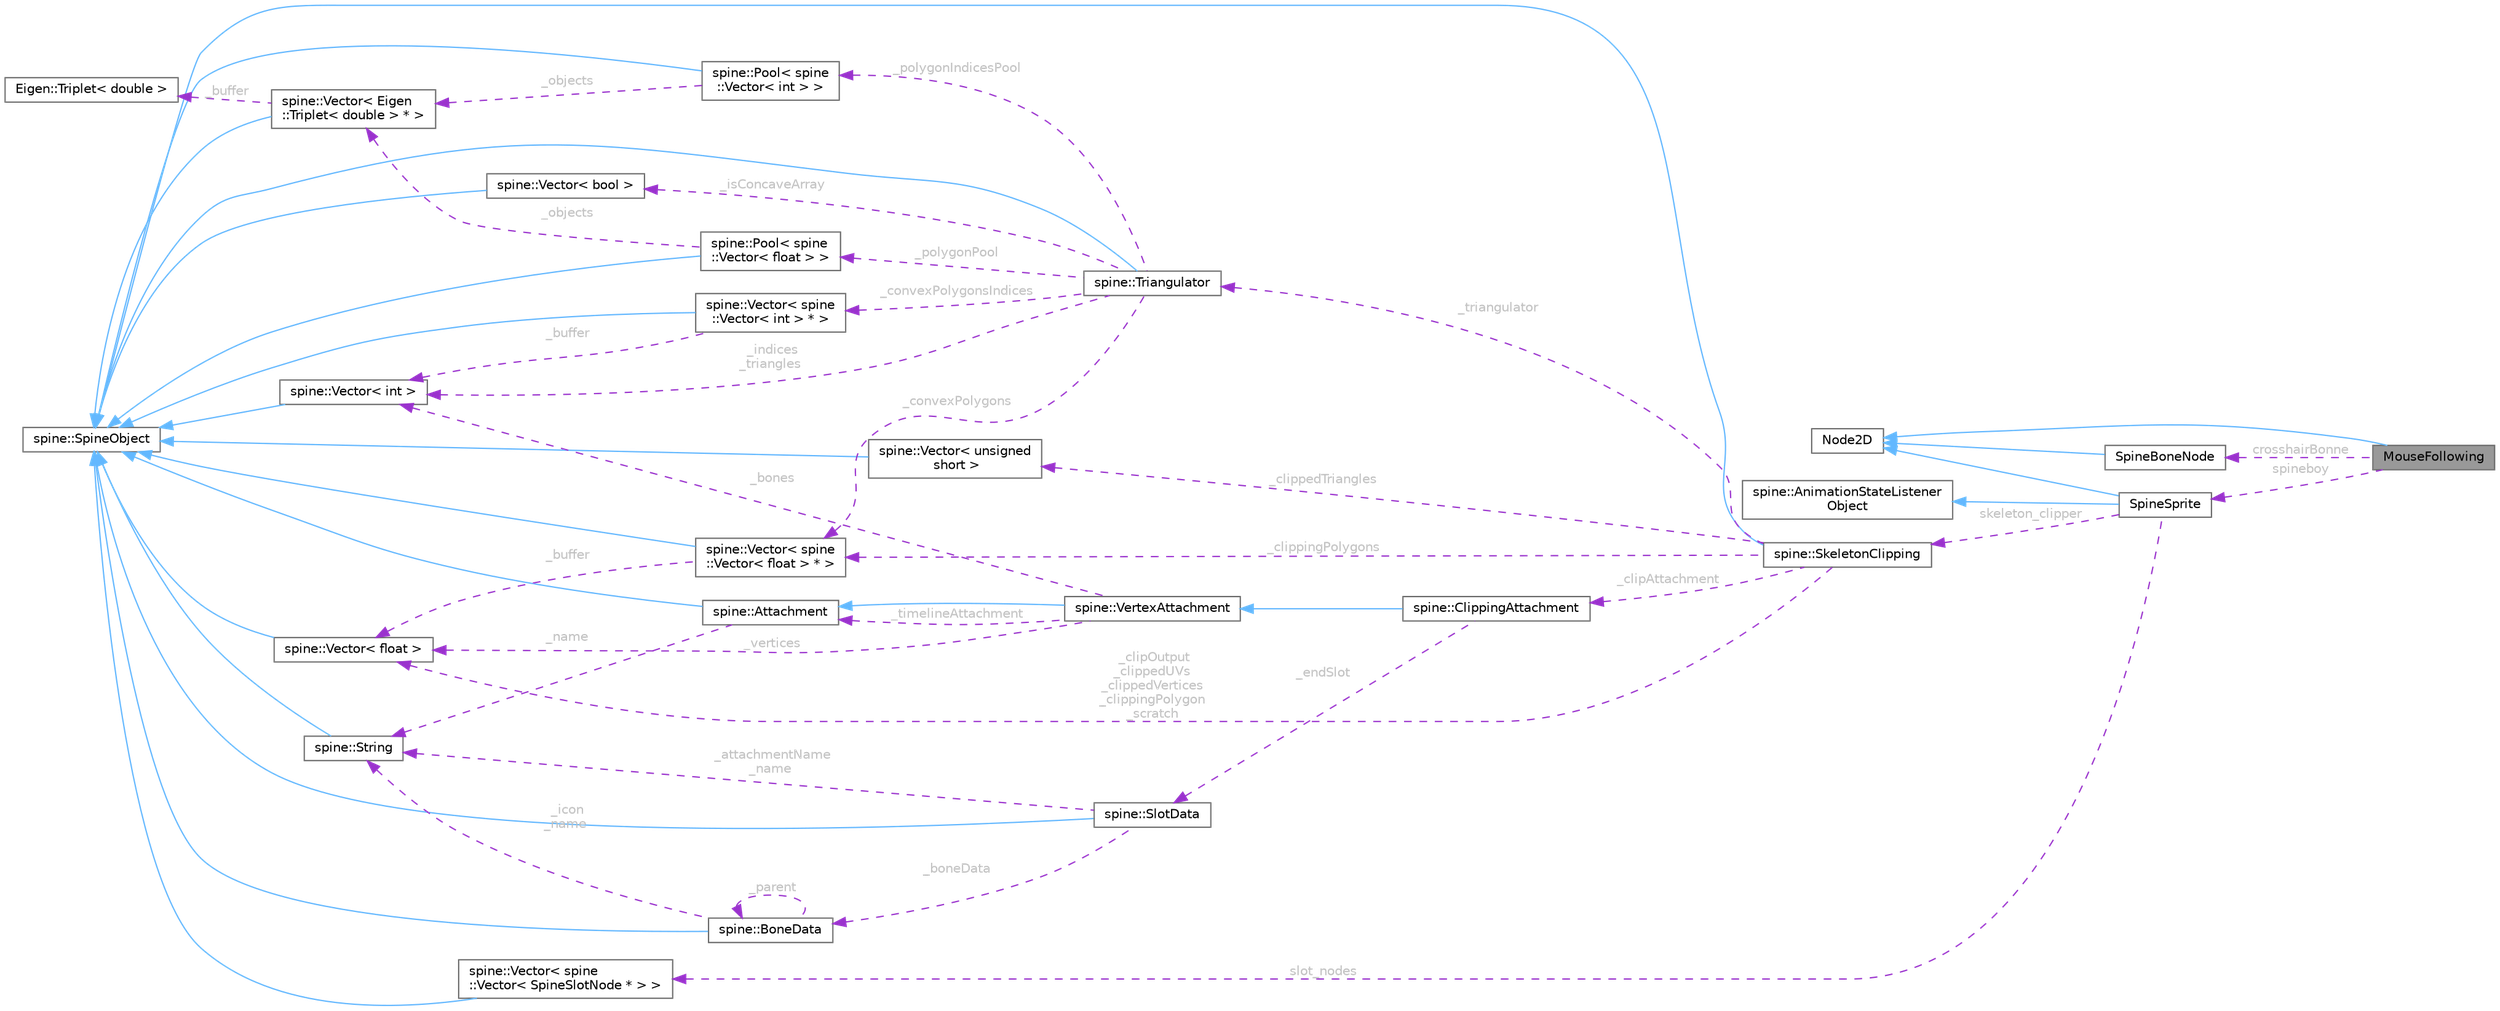digraph "MouseFollowing"
{
 // LATEX_PDF_SIZE
  bgcolor="transparent";
  edge [fontname=Helvetica,fontsize=10,labelfontname=Helvetica,labelfontsize=10];
  node [fontname=Helvetica,fontsize=10,shape=box,height=0.2,width=0.4];
  rankdir="LR";
  Node1 [id="Node000001",label="MouseFollowing",height=0.2,width=0.4,color="gray40", fillcolor="grey60", style="filled", fontcolor="black",tooltip=" "];
  Node2 -> Node1 [id="edge52_Node000001_Node000002",dir="back",color="steelblue1",style="solid",tooltip=" "];
  Node2 [id="Node000002",label="Node2D",height=0.2,width=0.4,color="gray40", fillcolor="white", style="filled",tooltip=" "];
  Node3 -> Node1 [id="edge53_Node000001_Node000003",dir="back",color="darkorchid3",style="dashed",tooltip=" ",label=" spineboy",fontcolor="grey" ];
  Node3 [id="Node000003",label="SpineSprite",height=0.2,width=0.4,color="gray40", fillcolor="white", style="filled",URL="$class_spine_sprite.html",tooltip=" "];
  Node2 -> Node3 [id="edge54_Node000003_Node000002",dir="back",color="steelblue1",style="solid",tooltip=" "];
  Node4 -> Node3 [id="edge55_Node000003_Node000004",dir="back",color="steelblue1",style="solid",tooltip=" "];
  Node4 [id="Node000004",label="spine::AnimationStateListener\lObject",height=0.2,width=0.4,color="gray40", fillcolor="white", style="filled",URL="$classspine_1_1_animation_state_listener_object.html",tooltip="Abstract class to inherit from to create a callback object"];
  Node5 -> Node3 [id="edge56_Node000003_Node000005",dir="back",color="darkorchid3",style="dashed",tooltip=" ",label=" slot_nodes",fontcolor="grey" ];
  Node5 [id="Node000005",label="spine::Vector\< spine\l::Vector\< SpineSlotNode * \> \>",height=0.2,width=0.4,color="gray40", fillcolor="white", style="filled",URL="$classspine_1_1_vector.html",tooltip=" "];
  Node6 -> Node5 [id="edge57_Node000005_Node000006",dir="back",color="steelblue1",style="solid",tooltip=" "];
  Node6 [id="Node000006",label="spine::SpineObject",height=0.2,width=0.4,color="gray40", fillcolor="white", style="filled",URL="$classspine_1_1_spine_object.html",tooltip=" "];
  Node7 -> Node3 [id="edge58_Node000003_Node000007",dir="back",color="darkorchid3",style="dashed",tooltip=" ",label=" skeleton_clipper",fontcolor="grey" ];
  Node7 [id="Node000007",label="spine::SkeletonClipping",height=0.2,width=0.4,color="gray40", fillcolor="white", style="filled",URL="$classspine_1_1_skeleton_clipping.html",tooltip=" "];
  Node6 -> Node7 [id="edge59_Node000007_Node000006",dir="back",color="steelblue1",style="solid",tooltip=" "];
  Node8 -> Node7 [id="edge60_Node000007_Node000008",dir="back",color="darkorchid3",style="dashed",tooltip=" ",label=" _triangulator",fontcolor="grey" ];
  Node8 [id="Node000008",label="spine::Triangulator",height=0.2,width=0.4,color="gray40", fillcolor="white", style="filled",URL="$classspine_1_1_triangulator.html",tooltip=" "];
  Node6 -> Node8 [id="edge61_Node000008_Node000006",dir="back",color="steelblue1",style="solid",tooltip=" "];
  Node9 -> Node8 [id="edge62_Node000008_Node000009",dir="back",color="darkorchid3",style="dashed",tooltip=" ",label=" _convexPolygons",fontcolor="grey" ];
  Node9 [id="Node000009",label="spine::Vector\< spine\l::Vector\< float \> * \>",height=0.2,width=0.4,color="gray40", fillcolor="white", style="filled",URL="$classspine_1_1_vector.html",tooltip=" "];
  Node6 -> Node9 [id="edge63_Node000009_Node000006",dir="back",color="steelblue1",style="solid",tooltip=" "];
  Node10 -> Node9 [id="edge64_Node000009_Node000010",dir="back",color="darkorchid3",style="dashed",tooltip=" ",label=" _buffer",fontcolor="grey" ];
  Node10 [id="Node000010",label="spine::Vector\< float \>",height=0.2,width=0.4,color="gray40", fillcolor="white", style="filled",URL="$classspine_1_1_vector.html",tooltip=" "];
  Node6 -> Node10 [id="edge65_Node000010_Node000006",dir="back",color="steelblue1",style="solid",tooltip=" "];
  Node11 -> Node8 [id="edge66_Node000008_Node000011",dir="back",color="darkorchid3",style="dashed",tooltip=" ",label=" _convexPolygonsIndices",fontcolor="grey" ];
  Node11 [id="Node000011",label="spine::Vector\< spine\l::Vector\< int \> * \>",height=0.2,width=0.4,color="gray40", fillcolor="white", style="filled",URL="$classspine_1_1_vector.html",tooltip=" "];
  Node6 -> Node11 [id="edge67_Node000011_Node000006",dir="back",color="steelblue1",style="solid",tooltip=" "];
  Node12 -> Node11 [id="edge68_Node000011_Node000012",dir="back",color="darkorchid3",style="dashed",tooltip=" ",label=" _buffer",fontcolor="grey" ];
  Node12 [id="Node000012",label="spine::Vector\< int \>",height=0.2,width=0.4,color="gray40", fillcolor="white", style="filled",URL="$classspine_1_1_vector.html",tooltip=" "];
  Node6 -> Node12 [id="edge69_Node000012_Node000006",dir="back",color="steelblue1",style="solid",tooltip=" "];
  Node12 -> Node8 [id="edge70_Node000008_Node000012",dir="back",color="darkorchid3",style="dashed",tooltip=" ",label=" _indices\n_triangles",fontcolor="grey" ];
  Node13 -> Node8 [id="edge71_Node000008_Node000013",dir="back",color="darkorchid3",style="dashed",tooltip=" ",label=" _isConcaveArray",fontcolor="grey" ];
  Node13 [id="Node000013",label="spine::Vector\< bool \>",height=0.2,width=0.4,color="gray40", fillcolor="white", style="filled",URL="$classspine_1_1_vector.html",tooltip=" "];
  Node6 -> Node13 [id="edge72_Node000013_Node000006",dir="back",color="steelblue1",style="solid",tooltip=" "];
  Node14 -> Node8 [id="edge73_Node000008_Node000014",dir="back",color="darkorchid3",style="dashed",tooltip=" ",label=" _polygonPool",fontcolor="grey" ];
  Node14 [id="Node000014",label="spine::Pool\< spine\l::Vector\< float \> \>",height=0.2,width=0.4,color="gray40", fillcolor="white", style="filled",URL="$classspine_1_1_pool.html",tooltip=" "];
  Node6 -> Node14 [id="edge74_Node000014_Node000006",dir="back",color="steelblue1",style="solid",tooltip=" "];
  Node15 -> Node14 [id="edge75_Node000014_Node000015",dir="back",color="darkorchid3",style="dashed",tooltip=" ",label=" _objects",fontcolor="grey" ];
  Node15 [id="Node000015",label="spine::Vector\< Eigen\l::Triplet\< double \> * \>",height=0.2,width=0.4,color="gray40", fillcolor="white", style="filled",URL="$classspine_1_1_vector.html",tooltip=" "];
  Node6 -> Node15 [id="edge76_Node000015_Node000006",dir="back",color="steelblue1",style="solid",tooltip=" "];
  Node16 -> Node15 [id="edge77_Node000015_Node000016",dir="back",color="darkorchid3",style="dashed",tooltip=" ",label=" _buffer",fontcolor="grey" ];
  Node16 [id="Node000016",label="Eigen::Triplet\< double \>",height=0.2,width=0.4,color="gray40", fillcolor="white", style="filled",URL="$class_eigen_1_1_triplet.html",tooltip=" "];
  Node17 -> Node8 [id="edge78_Node000008_Node000017",dir="back",color="darkorchid3",style="dashed",tooltip=" ",label=" _polygonIndicesPool",fontcolor="grey" ];
  Node17 [id="Node000017",label="spine::Pool\< spine\l::Vector\< int \> \>",height=0.2,width=0.4,color="gray40", fillcolor="white", style="filled",URL="$classspine_1_1_pool.html",tooltip=" "];
  Node6 -> Node17 [id="edge79_Node000017_Node000006",dir="back",color="steelblue1",style="solid",tooltip=" "];
  Node15 -> Node17 [id="edge80_Node000017_Node000015",dir="back",color="darkorchid3",style="dashed",tooltip=" ",label=" _objects",fontcolor="grey" ];
  Node10 -> Node7 [id="edge81_Node000007_Node000010",dir="back",color="darkorchid3",style="dashed",tooltip=" ",label=" _clipOutput\n_clippedUVs\n_clippedVertices\n_clippingPolygon\n_scratch",fontcolor="grey" ];
  Node18 -> Node7 [id="edge82_Node000007_Node000018",dir="back",color="darkorchid3",style="dashed",tooltip=" ",label=" _clippedTriangles",fontcolor="grey" ];
  Node18 [id="Node000018",label="spine::Vector\< unsigned\l short \>",height=0.2,width=0.4,color="gray40", fillcolor="white", style="filled",URL="$classspine_1_1_vector.html",tooltip=" "];
  Node6 -> Node18 [id="edge83_Node000018_Node000006",dir="back",color="steelblue1",style="solid",tooltip=" "];
  Node19 -> Node7 [id="edge84_Node000007_Node000019",dir="back",color="darkorchid3",style="dashed",tooltip=" ",label=" _clipAttachment",fontcolor="grey" ];
  Node19 [id="Node000019",label="spine::ClippingAttachment",height=0.2,width=0.4,color="gray40", fillcolor="white", style="filled",URL="$classspine_1_1_clipping_attachment.html",tooltip=" "];
  Node20 -> Node19 [id="edge85_Node000019_Node000020",dir="back",color="steelblue1",style="solid",tooltip=" "];
  Node20 [id="Node000020",label="spine::VertexAttachment",height=0.2,width=0.4,color="gray40", fillcolor="white", style="filled",URL="$classspine_1_1_vertex_attachment.html",tooltip="An attachment with vertices that are transformed by one or more bones and can be deformed by a slot's..."];
  Node21 -> Node20 [id="edge86_Node000020_Node000021",dir="back",color="steelblue1",style="solid",tooltip=" "];
  Node21 [id="Node000021",label="spine::Attachment",height=0.2,width=0.4,color="gray40", fillcolor="white", style="filled",URL="$classspine_1_1_attachment.html",tooltip=" "];
  Node6 -> Node21 [id="edge87_Node000021_Node000006",dir="back",color="steelblue1",style="solid",tooltip=" "];
  Node22 -> Node21 [id="edge88_Node000021_Node000022",dir="back",color="darkorchid3",style="dashed",tooltip=" ",label=" _name",fontcolor="grey" ];
  Node22 [id="Node000022",label="spine::String",height=0.2,width=0.4,color="gray40", fillcolor="white", style="filled",URL="$classspine_1_1_string.html",tooltip=" "];
  Node6 -> Node22 [id="edge89_Node000022_Node000006",dir="back",color="steelblue1",style="solid",tooltip=" "];
  Node12 -> Node20 [id="edge90_Node000020_Node000012",dir="back",color="darkorchid3",style="dashed",tooltip=" ",label=" _bones",fontcolor="grey" ];
  Node10 -> Node20 [id="edge91_Node000020_Node000010",dir="back",color="darkorchid3",style="dashed",tooltip=" ",label=" _vertices",fontcolor="grey" ];
  Node21 -> Node20 [id="edge92_Node000020_Node000021",dir="back",color="darkorchid3",style="dashed",tooltip=" ",label=" _timelineAttachment",fontcolor="grey" ];
  Node23 -> Node19 [id="edge93_Node000019_Node000023",dir="back",color="darkorchid3",style="dashed",tooltip=" ",label=" _endSlot",fontcolor="grey" ];
  Node23 [id="Node000023",label="spine::SlotData",height=0.2,width=0.4,color="gray40", fillcolor="white", style="filled",URL="$classspine_1_1_slot_data.html",tooltip=" "];
  Node6 -> Node23 [id="edge94_Node000023_Node000006",dir="back",color="steelblue1",style="solid",tooltip=" "];
  Node22 -> Node23 [id="edge95_Node000023_Node000022",dir="back",color="darkorchid3",style="dashed",tooltip=" ",label=" _attachmentName\n_name",fontcolor="grey" ];
  Node24 -> Node23 [id="edge96_Node000023_Node000024",dir="back",color="darkorchid3",style="dashed",tooltip=" ",label=" _boneData",fontcolor="grey" ];
  Node24 [id="Node000024",label="spine::BoneData",height=0.2,width=0.4,color="gray40", fillcolor="white", style="filled",URL="$classspine_1_1_bone_data.html",tooltip=" "];
  Node6 -> Node24 [id="edge97_Node000024_Node000006",dir="back",color="steelblue1",style="solid",tooltip=" "];
  Node22 -> Node24 [id="edge98_Node000024_Node000022",dir="back",color="darkorchid3",style="dashed",tooltip=" ",label=" _icon\n_name",fontcolor="grey" ];
  Node24 -> Node24 [id="edge99_Node000024_Node000024",dir="back",color="darkorchid3",style="dashed",tooltip=" ",label=" _parent",fontcolor="grey" ];
  Node9 -> Node7 [id="edge100_Node000007_Node000009",dir="back",color="darkorchid3",style="dashed",tooltip=" ",label=" _clippingPolygons",fontcolor="grey" ];
  Node25 -> Node1 [id="edge101_Node000001_Node000025",dir="back",color="darkorchid3",style="dashed",tooltip=" ",label=" crosshairBonne",fontcolor="grey" ];
  Node25 [id="Node000025",label="SpineBoneNode",height=0.2,width=0.4,color="gray40", fillcolor="white", style="filled",URL="$class_spine_bone_node.html",tooltip=" "];
  Node2 -> Node25 [id="edge102_Node000025_Node000002",dir="back",color="steelblue1",style="solid",tooltip=" "];
}
